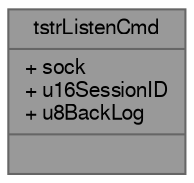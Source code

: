 digraph "tstrListenCmd"
{
 // LATEX_PDF_SIZE
  bgcolor="transparent";
  edge [fontname=FreeSans,fontsize=10,labelfontname=FreeSans,labelfontsize=10];
  node [fontname=FreeSans,fontsize=10,shape=box,height=0.2,width=0.4];
  Node1 [shape=record,label="{tstrListenCmd\n|+ sock\l+ u16SessionID\l+ u8BackLog\l|}",height=0.2,width=0.4,color="gray40", fillcolor="grey60", style="filled", fontcolor="black",tooltip=" "];
}
